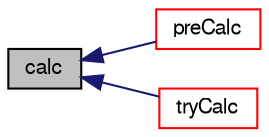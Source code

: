 digraph "calc"
{
  bgcolor="transparent";
  edge [fontname="FreeSans",fontsize="10",labelfontname="FreeSans",labelfontsize="10"];
  node [fontname="FreeSans",fontsize="10",shape=record];
  rankdir="LR";
  Node19 [label="calc",height=0.2,width=0.4,color="black", fillcolor="grey75", style="filled", fontcolor="black"];
  Node19 -> Node20 [dir="back",color="midnightblue",fontsize="10",style="solid",fontname="FreeSans"];
  Node20 [label="preCalc",height=0.2,width=0.4,color="red",URL="$a28670.html#a09aa9fc98dbd149e797bbe7c7e07b6d3",tooltip="Pre-time loop calculations. "];
  Node19 -> Node24 [dir="back",color="midnightblue",fontsize="10",style="solid",fontname="FreeSans"];
  Node24 [label="tryCalc",height=0.2,width=0.4,color="red",URL="$a28670.html#af465912d58eb69ca71d1478c072baf01",tooltip="Time loop calculations. "];
}
